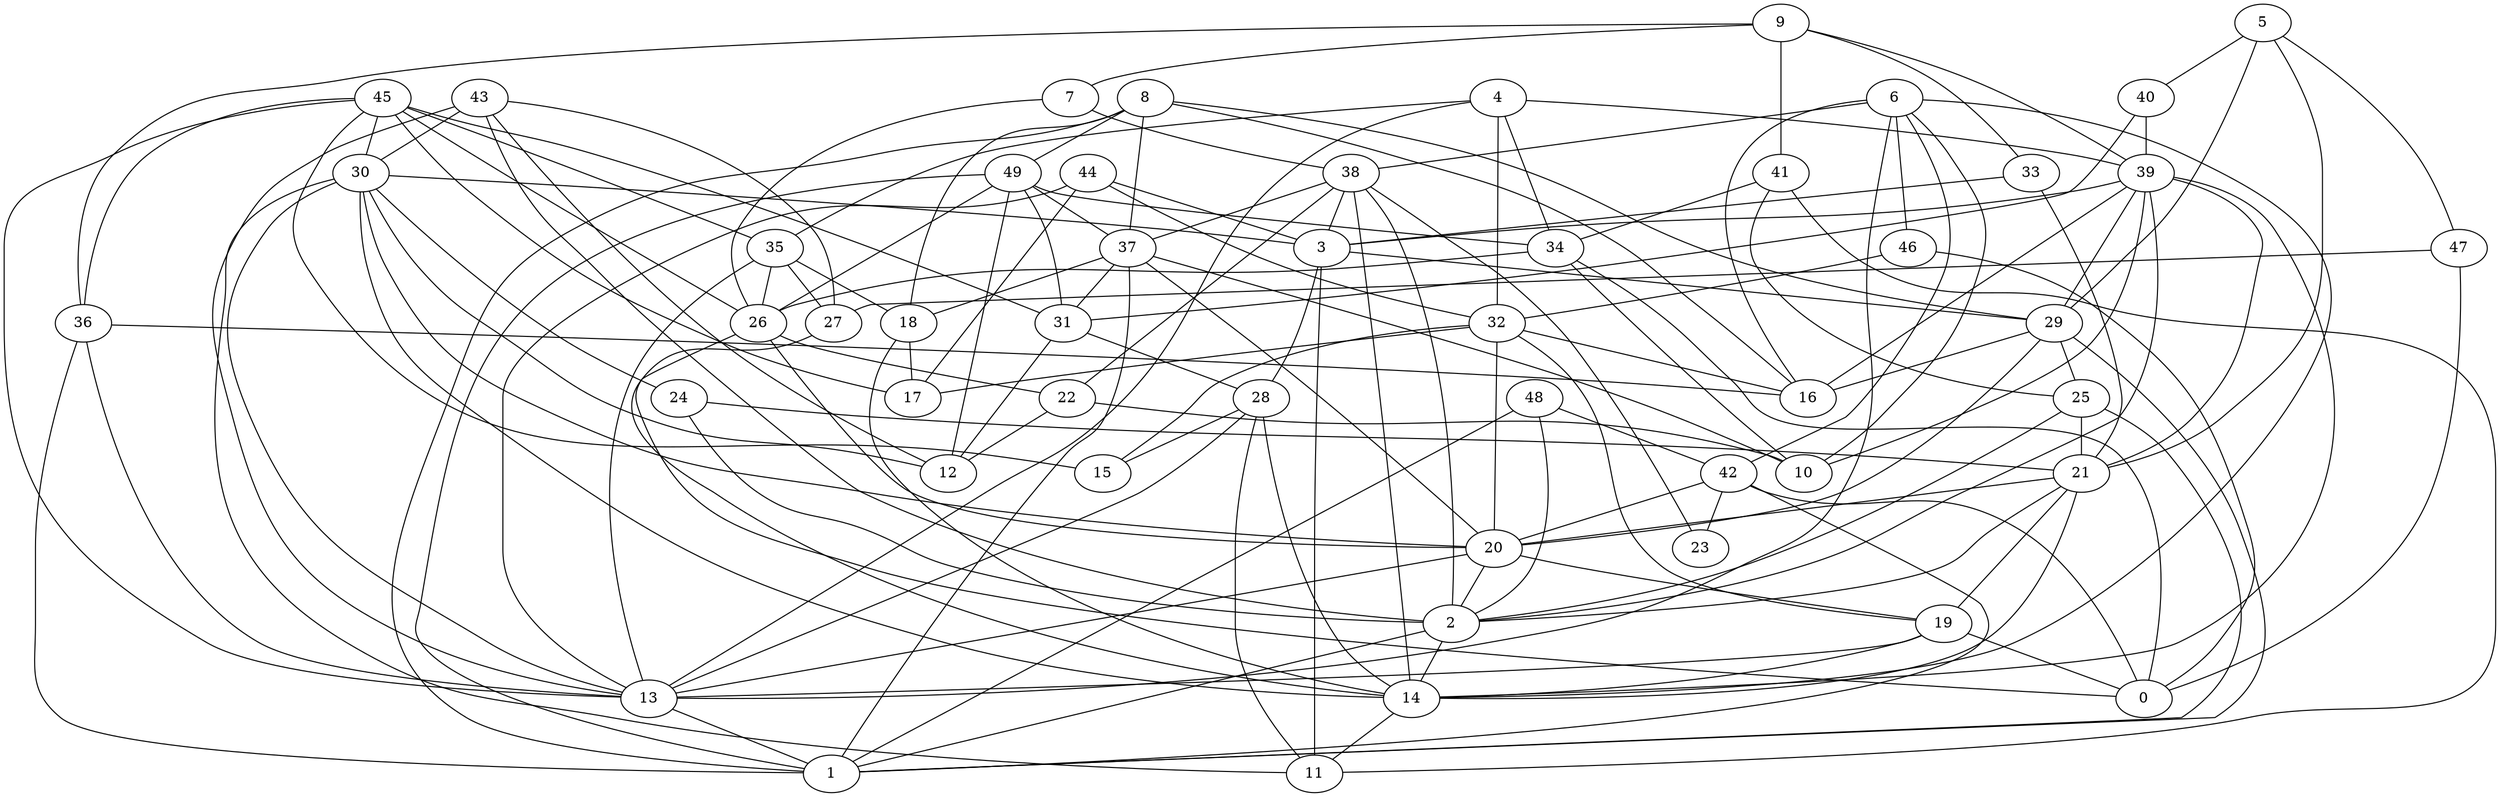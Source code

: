 digraph GG_graph {

subgraph G_graph {
edge [color = black]
"43" -> "13" [dir = none]
"9" -> "7" [dir = none]
"9" -> "33" [dir = none]
"8" -> "29" [dir = none]
"37" -> "18" [dir = none]
"37" -> "1" [dir = none]
"47" -> "0" [dir = none]
"19" -> "14" [dir = none]
"28" -> "13" [dir = none]
"41" -> "34" [dir = none]
"46" -> "32" [dir = none]
"33" -> "21" [dir = none]
"5" -> "40" [dir = none]
"5" -> "29" [dir = none]
"5" -> "21" [dir = none]
"35" -> "18" [dir = none]
"27" -> "14" [dir = none]
"32" -> "15" [dir = none]
"32" -> "20" [dir = none]
"25" -> "21" [dir = none]
"38" -> "22" [dir = none]
"38" -> "14" [dir = none]
"24" -> "2" [dir = none]
"24" -> "21" [dir = none]
"39" -> "10" [dir = none]
"39" -> "14" [dir = none]
"34" -> "26" [dir = none]
"48" -> "1" [dir = none]
"21" -> "14" [dir = none]
"45" -> "13" [dir = none]
"30" -> "11" [dir = none]
"30" -> "12" [dir = none]
"30" -> "20" [dir = none]
"30" -> "14" [dir = none]
"6" -> "14" [dir = none]
"36" -> "16" [dir = none]
"36" -> "13" [dir = none]
"36" -> "1" [dir = none]
"42" -> "23" [dir = none]
"42" -> "0" [dir = none]
"42" -> "1" [dir = none]
"42" -> "20" [dir = none]
"49" -> "1" [dir = none]
"4" -> "34" [dir = none]
"4" -> "13" [dir = none]
"44" -> "17" [dir = none]
"44" -> "3" [dir = none]
"44" -> "32" [dir = none]
"31" -> "12" [dir = none]
"45" -> "17" [dir = none]
"21" -> "2" [dir = none]
"19" -> "13" [dir = none]
"6" -> "10" [dir = none]
"46" -> "0" [dir = none]
"43" -> "12" [dir = none]
"4" -> "39" [dir = none]
"6" -> "42" [dir = none]
"2" -> "1" [dir = none]
"8" -> "49" [dir = none]
"8" -> "1" [dir = none]
"48" -> "42" [dir = none]
"35" -> "26" [dir = none]
"34" -> "0" [dir = none]
"37" -> "20" [dir = none]
"43" -> "30" [dir = none]
"21" -> "20" [dir = none]
"45" -> "15" [dir = none]
"28" -> "15" [dir = none]
"2" -> "14" [dir = none]
"7" -> "26" [dir = none]
"39" -> "29" [dir = none]
"13" -> "1" [dir = none]
"38" -> "23" [dir = none]
"40" -> "31" [dir = none]
"37" -> "31" [dir = none]
"38" -> "3" [dir = none]
"48" -> "2" [dir = none]
"26" -> "22" [dir = none]
"30" -> "24" [dir = none]
"8" -> "18" [dir = none]
"4" -> "35" [dir = none]
"49" -> "34" [dir = none]
"45" -> "30" [dir = none]
"25" -> "2" [dir = none]
"26" -> "0" [dir = none]
"30" -> "13" [dir = none]
"18" -> "14" [dir = none]
"28" -> "11" [dir = none]
"6" -> "16" [dir = none]
"6" -> "38" [dir = none]
"28" -> "14" [dir = none]
"9" -> "36" [dir = none]
"39" -> "16" [dir = none]
"3" -> "28" [dir = none]
"20" -> "2" [dir = none]
"49" -> "37" [dir = none]
"30" -> "3" [dir = none]
"3" -> "29" [dir = none]
"34" -> "10" [dir = none]
"25" -> "1" [dir = none]
"7" -> "38" [dir = none]
"32" -> "16" [dir = none]
"45" -> "31" [dir = none]
"39" -> "21" [dir = none]
"20" -> "19" [dir = none]
"35" -> "27" [dir = none]
"38" -> "37" [dir = none]
"45" -> "26" [dir = none]
"35" -> "13" [dir = none]
"31" -> "28" [dir = none]
"43" -> "27" [dir = none]
"45" -> "36" [dir = none]
"5" -> "47" [dir = none]
"37" -> "10" [dir = none]
"49" -> "12" [dir = none]
"41" -> "11" [dir = none]
"29" -> "16" [dir = none]
"18" -> "17" [dir = none]
"45" -> "35" [dir = none]
"4" -> "32" [dir = none]
"29" -> "1" [dir = none]
"32" -> "19" [dir = none]
"39" -> "3" [dir = none]
"9" -> "41" [dir = none]
"49" -> "31" [dir = none]
"33" -> "3" [dir = none]
"49" -> "26" [dir = none]
"29" -> "20" [dir = none]
"39" -> "2" [dir = none]
"8" -> "37" [dir = none]
"44" -> "13" [dir = none]
"41" -> "25" [dir = none]
"6" -> "13" [dir = none]
"19" -> "0" [dir = none]
"32" -> "17" [dir = none]
"8" -> "16" [dir = none]
"21" -> "19" [dir = none]
"43" -> "2" [dir = none]
"9" -> "39" [dir = none]
"14" -> "11" [dir = none]
"22" -> "12" [dir = none]
"3" -> "11" [dir = none]
"26" -> "20" [dir = none]
"40" -> "39" [dir = none]
"38" -> "2" [dir = none]
"20" -> "13" [dir = none]
"29" -> "25" [dir = none]
"22" -> "10" [dir = none]
"47" -> "27" [dir = none]
"6" -> "46" [dir = none]
}

}
